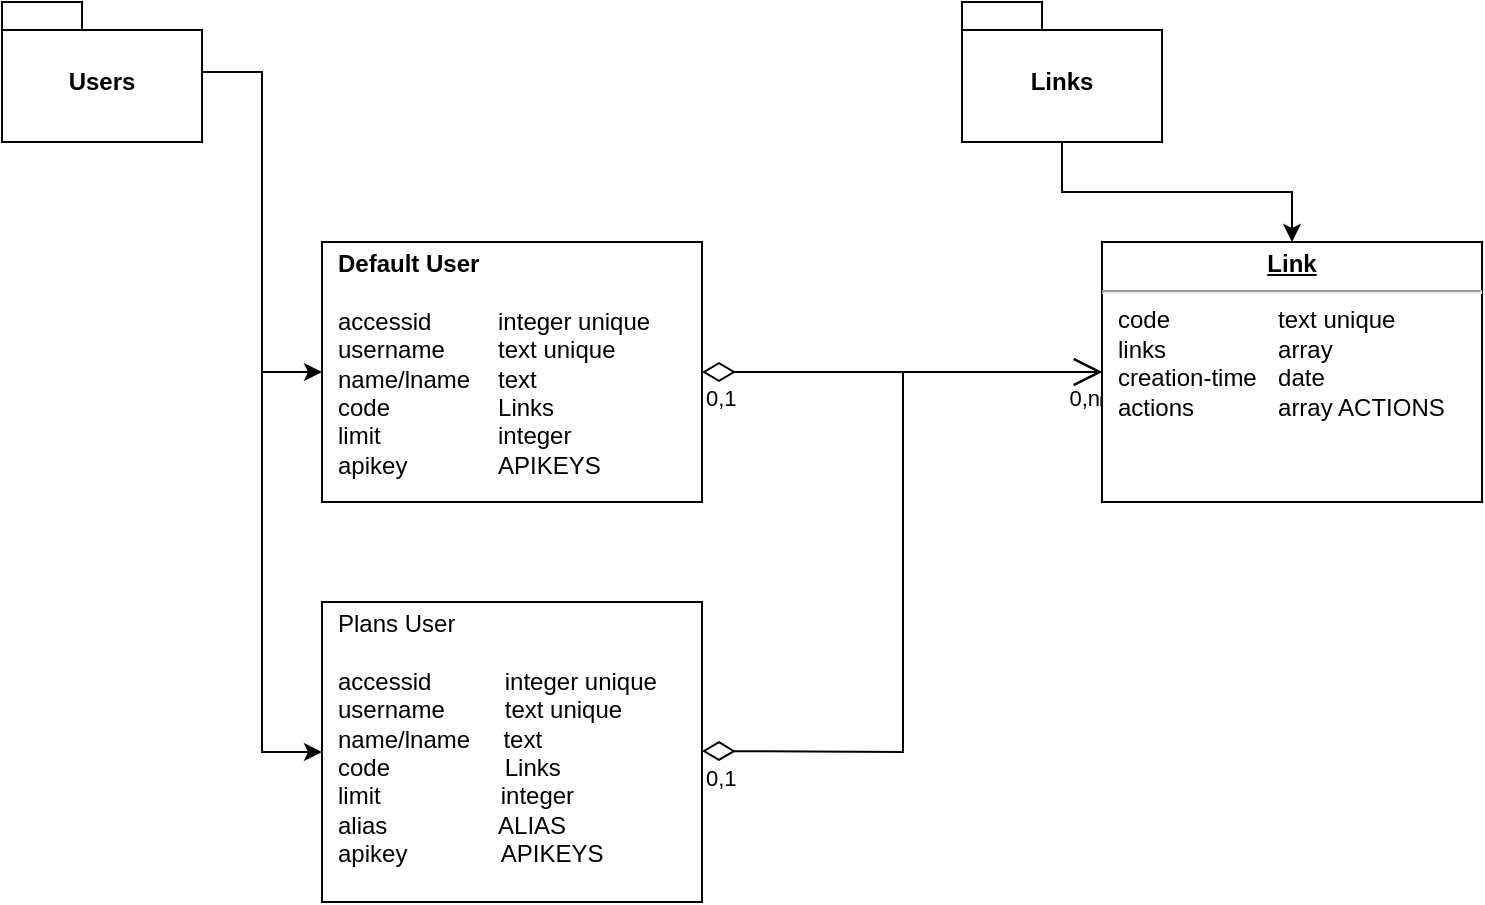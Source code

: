 <mxfile version="21.3.8" type="github">
  <diagram name="Page-1" id="EBzSpBHNBpUYQEYfrWkv">
    <mxGraphModel dx="1393" dy="834" grid="1" gridSize="10" guides="1" tooltips="1" connect="1" arrows="1" fold="1" page="1" pageScale="1" pageWidth="827" pageHeight="1169" math="0" shadow="0">
      <root>
        <mxCell id="0" />
        <mxCell id="1" parent="0" />
        <mxCell id="P45W-ch-37YyXk8VnKlI-6" style="edgeStyle=orthogonalEdgeStyle;rounded=0;orthogonalLoop=1;jettySize=auto;html=1;entryX=0;entryY=0.5;entryDx=0;entryDy=0;" edge="1" parent="1" source="P45W-ch-37YyXk8VnKlI-1" target="P45W-ch-37YyXk8VnKlI-3">
          <mxGeometry relative="1" as="geometry" />
        </mxCell>
        <mxCell id="P45W-ch-37YyXk8VnKlI-7" style="edgeStyle=orthogonalEdgeStyle;rounded=0;orthogonalLoop=1;jettySize=auto;html=1;entryX=0;entryY=0.5;entryDx=0;entryDy=0;" edge="1" parent="1" source="P45W-ch-37YyXk8VnKlI-1" target="P45W-ch-37YyXk8VnKlI-5">
          <mxGeometry relative="1" as="geometry" />
        </mxCell>
        <mxCell id="P45W-ch-37YyXk8VnKlI-1" value="Users" style="shape=folder;fontStyle=1;spacingTop=10;tabWidth=40;tabHeight=14;tabPosition=left;html=1;whiteSpace=wrap;" vertex="1" parent="1">
          <mxGeometry x="40" y="40" width="100" height="70" as="geometry" />
        </mxCell>
        <mxCell id="P45W-ch-37YyXk8VnKlI-3" value="&lt;p style=&quot;margin:0px;margin-top:4px;text-align:center;text-decoration:underline;&quot;&gt;&lt;/p&gt;&lt;p style=&quot;margin:0px;margin-left:8px;&quot;&gt;&lt;b&gt;Default User&lt;/b&gt;&lt;/p&gt;&lt;p style=&quot;margin:0px;margin-left:8px;&quot;&gt;&lt;br&gt;&lt;/p&gt;&lt;p style=&quot;margin:0px;margin-left:8px;&quot;&gt;accessid&lt;span style=&quot;white-space: pre;&quot;&gt;&#x9;&lt;/span&gt;&lt;span style=&quot;white-space: pre;&quot;&gt;&#x9;&lt;/span&gt;integer unique&lt;/p&gt;&lt;p style=&quot;margin:0px;margin-left:8px;&quot;&gt;username&amp;nbsp; &amp;nbsp; &amp;nbsp; &amp;nbsp; text unique&lt;/p&gt;&lt;p style=&quot;margin:0px;margin-left:8px;&quot;&gt;name/lname&lt;span style=&quot;white-space: pre;&quot;&gt;&#x9;&lt;/span&gt;text&lt;/p&gt;&lt;p style=&quot;margin:0px;margin-left:8px;&quot;&gt;code&lt;span style=&quot;white-space: pre;&quot;&gt;&#x9;&lt;/span&gt;&lt;span style=&quot;white-space: pre;&quot;&gt;&#x9;&lt;/span&gt;Links&lt;/p&gt;&lt;p style=&quot;margin:0px;margin-left:8px;&quot;&gt;limit&lt;span style=&quot;white-space: pre;&quot;&gt;&#x9;&lt;/span&gt;&lt;span style=&quot;white-space: pre;&quot;&gt;&#x9;&lt;/span&gt;&lt;span style=&quot;white-space: pre;&quot;&gt;&#x9;&lt;/span&gt;integer&lt;/p&gt;&lt;p style=&quot;margin:0px;margin-left:8px;&quot;&gt;apikey&lt;span style=&quot;white-space: pre;&quot;&gt;&#x9;&lt;/span&gt;&lt;span style=&quot;white-space: pre;&quot;&gt;&#x9;&lt;/span&gt;APIKEYS&lt;/p&gt;" style="verticalAlign=top;align=left;overflow=fill;fontSize=12;fontFamily=Helvetica;html=1;whiteSpace=wrap;" vertex="1" parent="1">
          <mxGeometry x="200" y="160" width="190" height="130" as="geometry" />
        </mxCell>
        <mxCell id="P45W-ch-37YyXk8VnKlI-5" value="&lt;p style=&quot;margin:0px;margin-top:4px;text-align:center;text-decoration:underline;&quot;&gt;&lt;/p&gt;&lt;p style=&quot;margin:0px;margin-left:8px;&quot;&gt;Plans User&lt;/p&gt;&lt;p style=&quot;margin:0px;margin-left:8px;&quot;&gt;&lt;br&gt;&lt;/p&gt;&lt;p style=&quot;margin: 0px 0px 0px 8px;&quot;&gt;accessid&lt;span style=&quot;white-space: pre;&quot;&gt;&amp;nbsp;&amp;nbsp;&amp;nbsp;&amp;nbsp;&lt;/span&gt;&lt;span style=&quot;&quot;&gt;&lt;span style=&quot;white-space: pre;&quot;&gt;&amp;nbsp;&amp;nbsp;&amp;nbsp;   &amp;nbsp;&lt;/span&gt;&lt;/span&gt;integer unique&lt;/p&gt;&lt;p style=&quot;margin: 0px 0px 0px 8px;&quot;&gt;username&amp;nbsp; &amp;nbsp; &amp;nbsp; &amp;nbsp; &amp;nbsp;text unique&lt;/p&gt;&lt;p style=&quot;margin: 0px 0px 0px 8px;&quot;&gt;name/lname&lt;span style=&quot;&quot;&gt;&lt;span style=&quot;white-space: pre;&quot;&gt;&amp;nbsp;&amp;nbsp;&amp;nbsp;&amp;nbsp; &lt;/span&gt;&lt;/span&gt;text&lt;/p&gt;&lt;p style=&quot;margin: 0px 0px 0px 8px;&quot;&gt;code&lt;span style=&quot;white-space: pre;&quot;&gt;&#x9;&lt;/span&gt;&lt;span style=&quot;white-space: pre;&quot;&gt;&#x9;&lt;/span&gt;&amp;nbsp;Links&lt;br&gt;limit&lt;span style=&quot;&quot;&gt;&lt;span style=&quot;white-space: pre;&quot;&gt;&amp;nbsp;&amp;nbsp;&amp;nbsp;&amp;nbsp;&lt;/span&gt;&lt;/span&gt;&lt;span style=&quot;&quot;&gt;&lt;span style=&quot;white-space: pre;&quot;&gt;&amp;nbsp;&amp;nbsp;&amp;nbsp;&amp;nbsp;&lt;/span&gt;&lt;/span&gt;&lt;span style=&quot;&quot;&gt;&lt;span style=&quot;white-space: pre;&quot;&gt;&amp;nbsp;&amp;nbsp;&amp;nbsp;&amp;nbsp;      &lt;/span&gt;&lt;/span&gt;integer&lt;/p&gt;&lt;p style=&quot;margin: 0px 0px 0px 8px;&quot;&gt;alias&lt;span style=&quot;white-space: pre;&quot;&gt;&#x9;&lt;/span&gt;&lt;span style=&quot;white-space: pre;&quot;&gt;&#x9;&lt;/span&gt;&lt;span style=&quot;white-space: pre;&quot;&gt;&#x9;&lt;/span&gt;ALIAS&lt;/p&gt;&lt;p style=&quot;margin: 0px 0px 0px 8px;&quot;&gt;apikey&lt;span style=&quot;&quot;&gt;&lt;span style=&quot;white-space: pre;&quot;&gt;&amp;nbsp;&amp;nbsp;&amp;nbsp;&amp;nbsp;&lt;/span&gt;&lt;/span&gt;&lt;span style=&quot;&quot;&gt;&lt;span style=&quot;white-space: pre;&quot;&gt;&amp;nbsp;&amp;nbsp;&amp;nbsp;      &amp;nbsp;&lt;/span&gt;&lt;/span&gt;APIKEYS&lt;/p&gt;" style="verticalAlign=top;align=left;overflow=fill;fontSize=12;fontFamily=Helvetica;html=1;whiteSpace=wrap;" vertex="1" parent="1">
          <mxGeometry x="200" y="340" width="190" height="150" as="geometry" />
        </mxCell>
        <mxCell id="P45W-ch-37YyXk8VnKlI-16" style="edgeStyle=orthogonalEdgeStyle;rounded=0;orthogonalLoop=1;jettySize=auto;html=1;entryX=0.5;entryY=0;entryDx=0;entryDy=0;" edge="1" parent="1" source="P45W-ch-37YyXk8VnKlI-8" target="P45W-ch-37YyXk8VnKlI-15">
          <mxGeometry relative="1" as="geometry" />
        </mxCell>
        <mxCell id="P45W-ch-37YyXk8VnKlI-8" value="Links" style="shape=folder;fontStyle=1;spacingTop=10;tabWidth=40;tabHeight=14;tabPosition=left;html=1;whiteSpace=wrap;" vertex="1" parent="1">
          <mxGeometry x="520" y="40" width="100" height="70" as="geometry" />
        </mxCell>
        <mxCell id="P45W-ch-37YyXk8VnKlI-12" value="" style="endArrow=open;html=1;endSize=12;startArrow=diamondThin;startSize=14;startFill=0;edgeStyle=orthogonalEdgeStyle;rounded=0;" edge="1" parent="1" source="P45W-ch-37YyXk8VnKlI-3" target="P45W-ch-37YyXk8VnKlI-15">
          <mxGeometry relative="1" as="geometry">
            <mxPoint x="390" y="225" as="sourcePoint" />
            <mxPoint x="550" y="225" as="targetPoint" />
          </mxGeometry>
        </mxCell>
        <mxCell id="P45W-ch-37YyXk8VnKlI-13" value="0,1" style="edgeLabel;resizable=0;html=1;align=left;verticalAlign=top;" connectable="0" vertex="1" parent="P45W-ch-37YyXk8VnKlI-12">
          <mxGeometry x="-1" relative="1" as="geometry" />
        </mxCell>
        <mxCell id="P45W-ch-37YyXk8VnKlI-14" value="0,n" style="edgeLabel;resizable=0;html=1;align=right;verticalAlign=top;" connectable="0" vertex="1" parent="P45W-ch-37YyXk8VnKlI-12">
          <mxGeometry x="1" relative="1" as="geometry" />
        </mxCell>
        <mxCell id="P45W-ch-37YyXk8VnKlI-15" value="&lt;p style=&quot;margin:0px;margin-top:4px;text-align:center;text-decoration:underline;&quot;&gt;&lt;b&gt;Link&lt;/b&gt;&lt;/p&gt;&lt;hr&gt;&lt;p style=&quot;margin:0px;margin-left:8px;&quot;&gt;code&lt;span style=&quot;white-space: pre;&quot;&gt;&#x9;&lt;/span&gt;&lt;span style=&quot;white-space: pre;&quot;&gt;&#x9;&lt;/span&gt;text unique&lt;br&gt;links&lt;span style=&quot;white-space: pre;&quot;&gt;&#x9;&lt;/span&gt;&lt;span style=&quot;white-space: pre;&quot;&gt;&#x9;&lt;/span&gt;&lt;span style=&quot;white-space: pre;&quot;&gt;&#x9;&lt;/span&gt;array&lt;br&gt;creation-time&lt;span style=&quot;white-space: pre;&quot;&gt;&#x9;&lt;/span&gt;date&lt;/p&gt;&lt;p style=&quot;margin:0px;margin-left:8px;&quot;&gt;actions&lt;span style=&quot;white-space: pre;&quot;&gt;&#x9;&lt;/span&gt;&lt;span style=&quot;white-space: pre;&quot;&gt;&#x9;&lt;/span&gt;array ACTIONS&lt;/p&gt;" style="verticalAlign=top;align=left;overflow=fill;fontSize=12;fontFamily=Helvetica;html=1;whiteSpace=wrap;" vertex="1" parent="1">
          <mxGeometry x="590" y="160" width="190" height="130" as="geometry" />
        </mxCell>
        <mxCell id="P45W-ch-37YyXk8VnKlI-17" value="" style="endArrow=open;html=1;endSize=12;startArrow=diamondThin;startSize=14;startFill=0;edgeStyle=orthogonalEdgeStyle;rounded=0;entryX=0;entryY=0.5;entryDx=0;entryDy=0;" edge="1" parent="1" target="P45W-ch-37YyXk8VnKlI-15">
          <mxGeometry relative="1" as="geometry">
            <mxPoint x="390" y="414.5" as="sourcePoint" />
            <mxPoint x="590" y="414.5" as="targetPoint" />
          </mxGeometry>
        </mxCell>
        <mxCell id="P45W-ch-37YyXk8VnKlI-18" value="0,1" style="edgeLabel;resizable=0;html=1;align=left;verticalAlign=top;" connectable="0" vertex="1" parent="P45W-ch-37YyXk8VnKlI-17">
          <mxGeometry x="-1" relative="1" as="geometry" />
        </mxCell>
        <mxCell id="P45W-ch-37YyXk8VnKlI-19" value="0,n" style="edgeLabel;resizable=0;html=1;align=right;verticalAlign=top;" connectable="0" vertex="1" parent="P45W-ch-37YyXk8VnKlI-17">
          <mxGeometry x="1" relative="1" as="geometry" />
        </mxCell>
      </root>
    </mxGraphModel>
  </diagram>
</mxfile>
